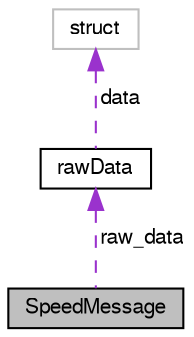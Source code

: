 digraph "SpeedMessage"
{
  edge [fontname="FreeSans",fontsize="10",labelfontname="FreeSans",labelfontsize="10"];
  node [fontname="FreeSans",fontsize="10",shape=record];
  Node1 [label="SpeedMessage",height=0.2,width=0.4,color="black", fillcolor="grey75", style="filled", fontcolor="black"];
  Node2 -> Node1 [dir="back",color="darkorchid3",fontsize="10",style="dashed",label=" raw_data" ,fontname="FreeSans"];
  Node2 [label="rawData",height=0.2,width=0.4,color="black", fillcolor="white", style="filled",URL="$actuators__ostrich_8c.html#unionrawData"];
  Node3 -> Node2 [dir="back",color="darkorchid3",fontsize="10",style="dashed",label=" data" ,fontname="FreeSans"];
  Node3 [label="struct",height=0.2,width=0.4,color="grey75", fillcolor="white", style="filled"];
}
